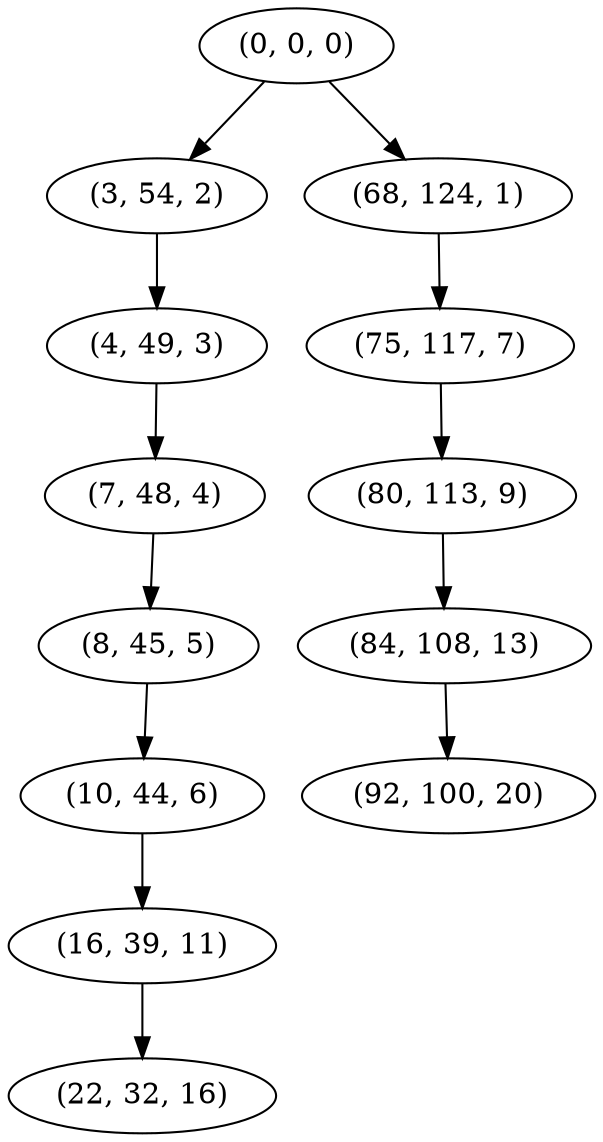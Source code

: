 digraph tree {
    "(0, 0, 0)";
    "(3, 54, 2)";
    "(4, 49, 3)";
    "(7, 48, 4)";
    "(8, 45, 5)";
    "(10, 44, 6)";
    "(16, 39, 11)";
    "(22, 32, 16)";
    "(68, 124, 1)";
    "(75, 117, 7)";
    "(80, 113, 9)";
    "(84, 108, 13)";
    "(92, 100, 20)";
    "(0, 0, 0)" -> "(3, 54, 2)";
    "(0, 0, 0)" -> "(68, 124, 1)";
    "(3, 54, 2)" -> "(4, 49, 3)";
    "(4, 49, 3)" -> "(7, 48, 4)";
    "(7, 48, 4)" -> "(8, 45, 5)";
    "(8, 45, 5)" -> "(10, 44, 6)";
    "(10, 44, 6)" -> "(16, 39, 11)";
    "(16, 39, 11)" -> "(22, 32, 16)";
    "(68, 124, 1)" -> "(75, 117, 7)";
    "(75, 117, 7)" -> "(80, 113, 9)";
    "(80, 113, 9)" -> "(84, 108, 13)";
    "(84, 108, 13)" -> "(92, 100, 20)";
}
